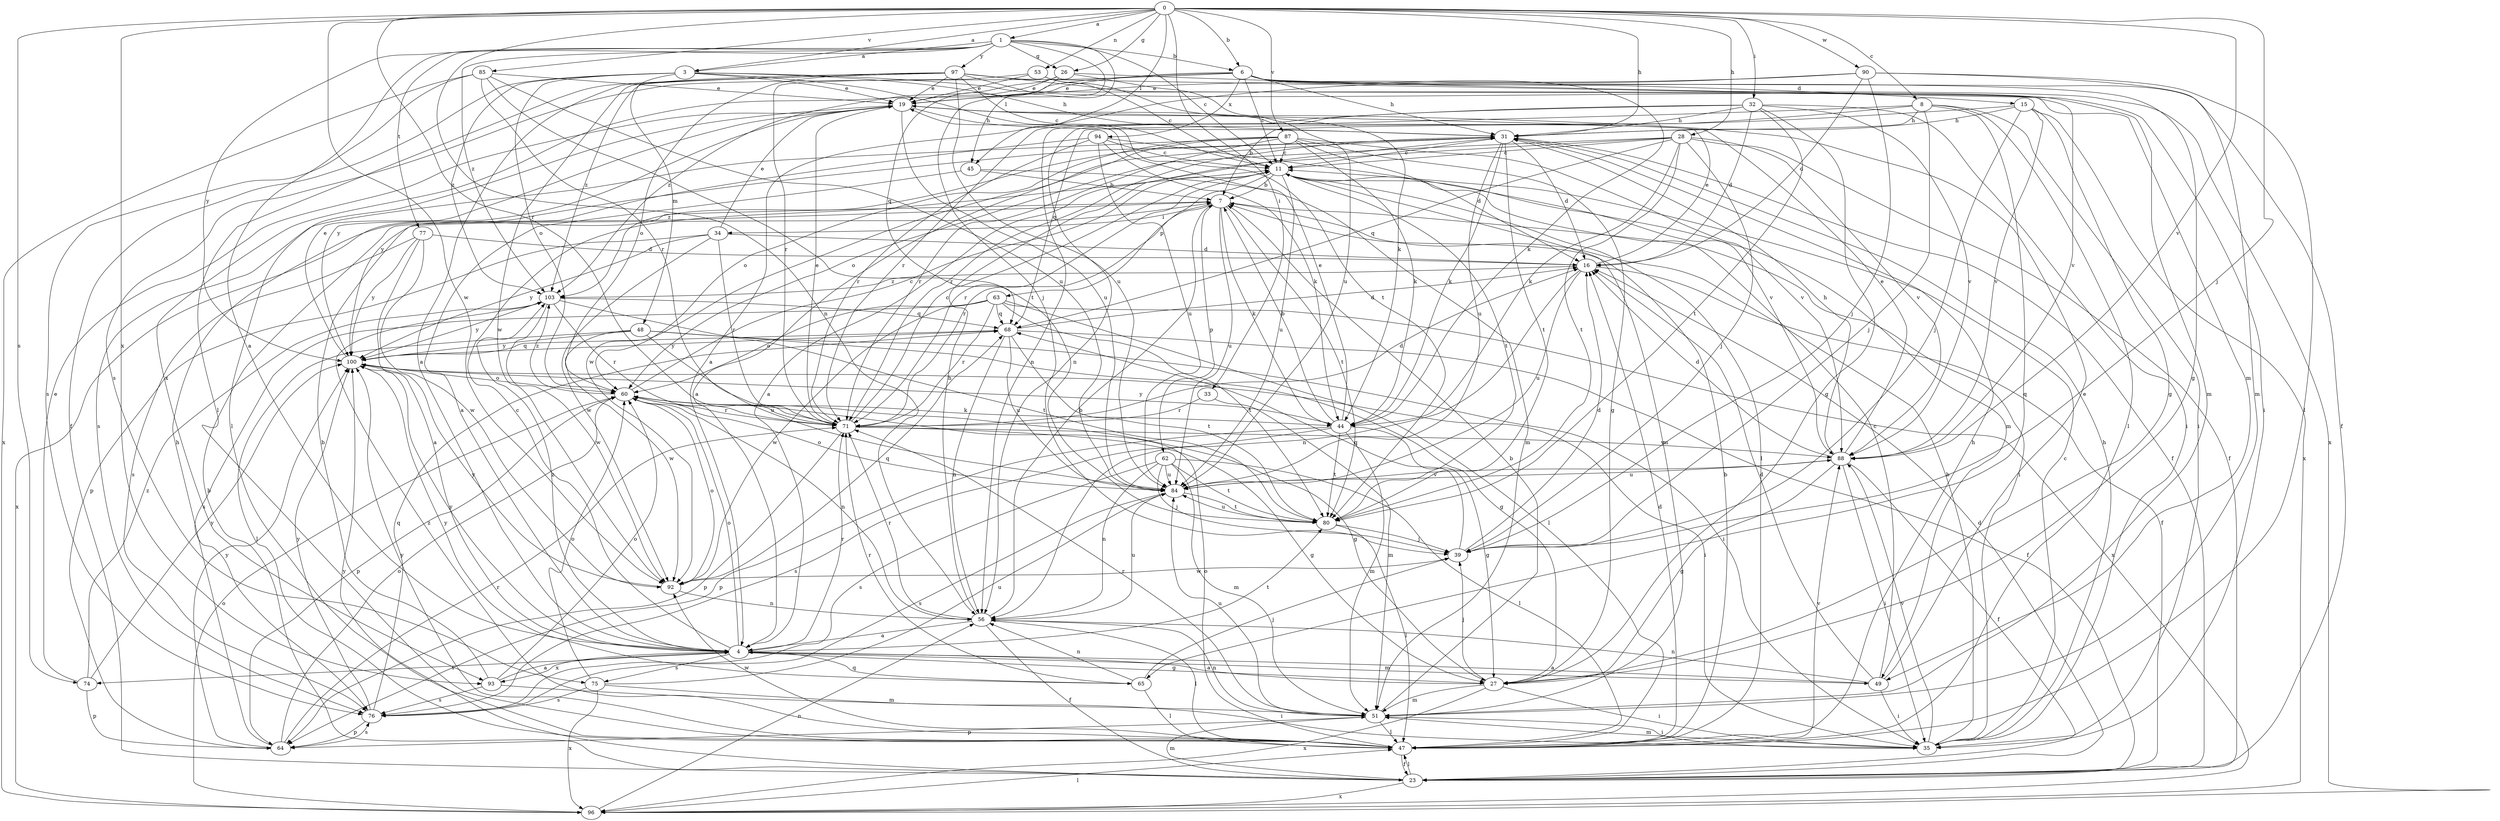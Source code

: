 strict digraph  {
0;
1;
3;
4;
6;
7;
8;
11;
15;
16;
19;
23;
26;
27;
28;
31;
32;
33;
34;
35;
39;
44;
45;
47;
48;
49;
51;
53;
56;
60;
62;
63;
64;
65;
68;
71;
74;
75;
76;
77;
80;
84;
85;
87;
88;
90;
92;
93;
94;
96;
97;
100;
103;
0 -> 1  [label=a];
0 -> 3  [label=a];
0 -> 6  [label=b];
0 -> 8  [label=c];
0 -> 26  [label=g];
0 -> 28  [label=h];
0 -> 31  [label=h];
0 -> 32  [label=i];
0 -> 33  [label=i];
0 -> 39  [label=j];
0 -> 45  [label=l];
0 -> 53  [label=n];
0 -> 56  [label=n];
0 -> 71  [label=r];
0 -> 74  [label=s];
0 -> 85  [label=v];
0 -> 87  [label=v];
0 -> 88  [label=v];
0 -> 90  [label=w];
0 -> 92  [label=w];
0 -> 93  [label=x];
1 -> 3  [label=a];
1 -> 4  [label=a];
1 -> 6  [label=b];
1 -> 11  [label=c];
1 -> 26  [label=g];
1 -> 39  [label=j];
1 -> 45  [label=l];
1 -> 77  [label=t];
1 -> 97  [label=y];
1 -> 100  [label=y];
1 -> 103  [label=z];
3 -> 19  [label=e];
3 -> 23  [label=f];
3 -> 31  [label=h];
3 -> 48  [label=m];
3 -> 49  [label=m];
3 -> 60  [label=o];
3 -> 80  [label=t];
3 -> 103  [label=z];
4 -> 11  [label=c];
4 -> 27  [label=g];
4 -> 49  [label=m];
4 -> 60  [label=o];
4 -> 65  [label=q];
4 -> 71  [label=r];
4 -> 74  [label=s];
4 -> 75  [label=s];
4 -> 80  [label=t];
4 -> 93  [label=x];
4 -> 100  [label=y];
4 -> 103  [label=z];
6 -> 11  [label=c];
6 -> 15  [label=d];
6 -> 19  [label=e];
6 -> 23  [label=f];
6 -> 27  [label=g];
6 -> 31  [label=h];
6 -> 44  [label=k];
6 -> 75  [label=s];
6 -> 93  [label=x];
6 -> 94  [label=x];
7 -> 34  [label=i];
7 -> 35  [label=i];
7 -> 44  [label=k];
7 -> 62  [label=p];
7 -> 71  [label=r];
7 -> 80  [label=t];
7 -> 84  [label=u];
7 -> 96  [label=x];
8 -> 7  [label=b];
8 -> 31  [label=h];
8 -> 35  [label=i];
8 -> 39  [label=j];
8 -> 47  [label=l];
8 -> 56  [label=n];
8 -> 65  [label=q];
11 -> 7  [label=b];
11 -> 47  [label=l];
11 -> 49  [label=m];
11 -> 51  [label=m];
11 -> 63  [label=p];
11 -> 71  [label=r];
11 -> 80  [label=t];
11 -> 84  [label=u];
15 -> 27  [label=g];
15 -> 31  [label=h];
15 -> 39  [label=j];
15 -> 68  [label=q];
15 -> 88  [label=v];
15 -> 96  [label=x];
16 -> 19  [label=e];
16 -> 23  [label=f];
16 -> 56  [label=n];
16 -> 84  [label=u];
16 -> 103  [label=z];
19 -> 31  [label=h];
19 -> 47  [label=l];
19 -> 84  [label=u];
19 -> 100  [label=y];
23 -> 7  [label=b];
23 -> 16  [label=d];
23 -> 47  [label=l];
23 -> 51  [label=m];
23 -> 96  [label=x];
23 -> 100  [label=y];
26 -> 19  [label=e];
26 -> 68  [label=q];
26 -> 84  [label=u];
26 -> 96  [label=x];
26 -> 103  [label=z];
27 -> 4  [label=a];
27 -> 35  [label=i];
27 -> 39  [label=j];
27 -> 51  [label=m];
27 -> 96  [label=x];
28 -> 4  [label=a];
28 -> 11  [label=c];
28 -> 23  [label=f];
28 -> 39  [label=j];
28 -> 44  [label=k];
28 -> 60  [label=o];
28 -> 68  [label=q];
28 -> 80  [label=t];
28 -> 88  [label=v];
31 -> 11  [label=c];
31 -> 16  [label=d];
31 -> 23  [label=f];
31 -> 44  [label=k];
31 -> 71  [label=r];
31 -> 80  [label=t];
31 -> 84  [label=u];
31 -> 92  [label=w];
31 -> 103  [label=z];
32 -> 16  [label=d];
32 -> 27  [label=g];
32 -> 31  [label=h];
32 -> 35  [label=i];
32 -> 56  [label=n];
32 -> 71  [label=r];
32 -> 80  [label=t];
32 -> 88  [label=v];
33 -> 51  [label=m];
33 -> 71  [label=r];
34 -> 16  [label=d];
34 -> 19  [label=e];
34 -> 64  [label=p];
34 -> 71  [label=r];
34 -> 92  [label=w];
34 -> 100  [label=y];
35 -> 7  [label=b];
35 -> 11  [label=c];
35 -> 31  [label=h];
35 -> 51  [label=m];
35 -> 88  [label=v];
39 -> 16  [label=d];
39 -> 68  [label=q];
39 -> 92  [label=w];
44 -> 7  [label=b];
44 -> 19  [label=e];
44 -> 27  [label=g];
44 -> 51  [label=m];
44 -> 64  [label=p];
44 -> 76  [label=s];
44 -> 80  [label=t];
44 -> 100  [label=y];
45 -> 4  [label=a];
45 -> 7  [label=b];
45 -> 51  [label=m];
47 -> 7  [label=b];
47 -> 16  [label=d];
47 -> 23  [label=f];
47 -> 31  [label=h];
47 -> 60  [label=o];
47 -> 88  [label=v];
47 -> 92  [label=w];
47 -> 100  [label=y];
47 -> 103  [label=z];
48 -> 27  [label=g];
48 -> 35  [label=i];
48 -> 47  [label=l];
48 -> 84  [label=u];
48 -> 92  [label=w];
48 -> 100  [label=y];
49 -> 4  [label=a];
49 -> 11  [label=c];
49 -> 16  [label=d];
49 -> 19  [label=e];
49 -> 35  [label=i];
49 -> 56  [label=n];
51 -> 7  [label=b];
51 -> 35  [label=i];
51 -> 47  [label=l];
51 -> 56  [label=n];
51 -> 64  [label=p];
51 -> 71  [label=r];
51 -> 84  [label=u];
53 -> 11  [label=c];
53 -> 19  [label=e];
53 -> 44  [label=k];
53 -> 71  [label=r];
56 -> 4  [label=a];
56 -> 7  [label=b];
56 -> 23  [label=f];
56 -> 31  [label=h];
56 -> 47  [label=l];
56 -> 71  [label=r];
56 -> 84  [label=u];
60 -> 11  [label=c];
60 -> 27  [label=g];
60 -> 44  [label=k];
60 -> 56  [label=n];
60 -> 64  [label=p];
60 -> 71  [label=r];
60 -> 103  [label=z];
62 -> 39  [label=j];
62 -> 47  [label=l];
62 -> 51  [label=m];
62 -> 56  [label=n];
62 -> 76  [label=s];
62 -> 80  [label=t];
62 -> 84  [label=u];
63 -> 47  [label=l];
63 -> 60  [label=o];
63 -> 68  [label=q];
63 -> 71  [label=r];
63 -> 76  [label=s];
63 -> 80  [label=t];
63 -> 92  [label=w];
63 -> 96  [label=x];
64 -> 31  [label=h];
64 -> 60  [label=o];
64 -> 71  [label=r];
64 -> 76  [label=s];
64 -> 100  [label=y];
65 -> 39  [label=j];
65 -> 47  [label=l];
65 -> 56  [label=n];
65 -> 71  [label=r];
65 -> 100  [label=y];
68 -> 16  [label=d];
68 -> 23  [label=f];
68 -> 56  [label=n];
68 -> 80  [label=t];
68 -> 84  [label=u];
68 -> 100  [label=y];
71 -> 11  [label=c];
71 -> 16  [label=d];
71 -> 19  [label=e];
71 -> 27  [label=g];
71 -> 64  [label=p];
71 -> 88  [label=v];
74 -> 19  [label=e];
74 -> 64  [label=p];
74 -> 100  [label=y];
74 -> 103  [label=z];
75 -> 35  [label=i];
75 -> 60  [label=o];
75 -> 76  [label=s];
75 -> 84  [label=u];
75 -> 96  [label=x];
76 -> 64  [label=p];
76 -> 68  [label=q];
76 -> 100  [label=y];
77 -> 4  [label=a];
77 -> 16  [label=d];
77 -> 76  [label=s];
77 -> 92  [label=w];
77 -> 100  [label=y];
80 -> 39  [label=j];
80 -> 47  [label=l];
80 -> 84  [label=u];
84 -> 60  [label=o];
84 -> 76  [label=s];
84 -> 80  [label=t];
84 -> 88  [label=v];
85 -> 19  [label=e];
85 -> 71  [label=r];
85 -> 76  [label=s];
85 -> 80  [label=t];
85 -> 84  [label=u];
85 -> 96  [label=x];
87 -> 4  [label=a];
87 -> 11  [label=c];
87 -> 16  [label=d];
87 -> 27  [label=g];
87 -> 44  [label=k];
87 -> 60  [label=o];
87 -> 71  [label=r];
87 -> 76  [label=s];
87 -> 88  [label=v];
88 -> 16  [label=d];
88 -> 19  [label=e];
88 -> 23  [label=f];
88 -> 27  [label=g];
88 -> 31  [label=h];
88 -> 35  [label=i];
88 -> 84  [label=u];
90 -> 4  [label=a];
90 -> 16  [label=d];
90 -> 19  [label=e];
90 -> 39  [label=j];
90 -> 47  [label=l];
90 -> 51  [label=m];
92 -> 56  [label=n];
92 -> 60  [label=o];
92 -> 68  [label=q];
92 -> 100  [label=y];
93 -> 4  [label=a];
93 -> 7  [label=b];
93 -> 51  [label=m];
93 -> 60  [label=o];
93 -> 76  [label=s];
94 -> 11  [label=c];
94 -> 44  [label=k];
94 -> 71  [label=r];
94 -> 84  [label=u];
94 -> 88  [label=v];
94 -> 100  [label=y];
96 -> 47  [label=l];
96 -> 56  [label=n];
96 -> 60  [label=o];
97 -> 4  [label=a];
97 -> 11  [label=c];
97 -> 19  [label=e];
97 -> 35  [label=i];
97 -> 47  [label=l];
97 -> 51  [label=m];
97 -> 60  [label=o];
97 -> 84  [label=u];
97 -> 88  [label=v];
97 -> 92  [label=w];
97 -> 103  [label=z];
100 -> 19  [label=e];
100 -> 35  [label=i];
100 -> 60  [label=o];
100 -> 68  [label=q];
103 -> 68  [label=q];
103 -> 71  [label=r];
103 -> 80  [label=t];
103 -> 92  [label=w];
103 -> 100  [label=y];
}
